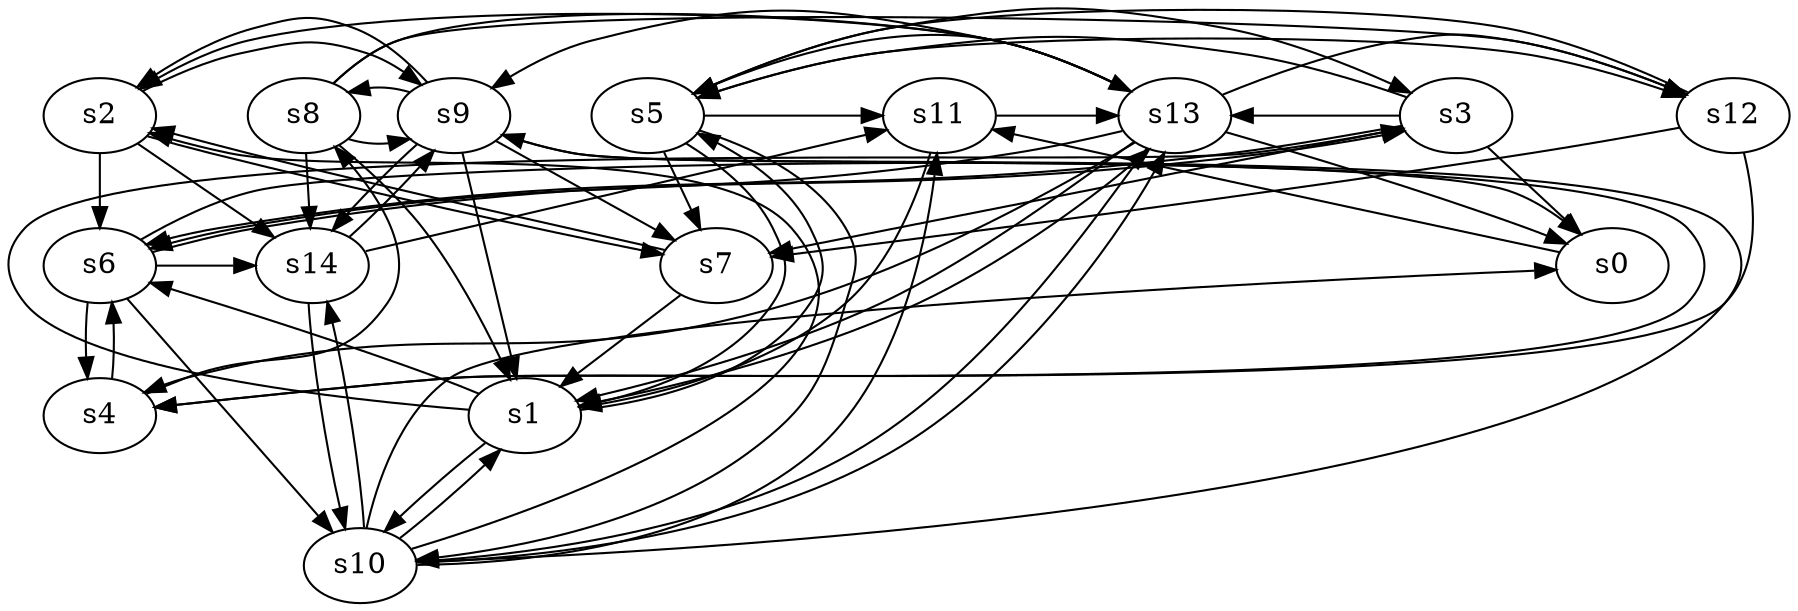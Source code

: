 digraph game_0688_complex_15 {
    s0 [name="s0", player=1];
    s1 [name="s1", player=0, target=1];
    s2 [name="s2", player=0];
    s3 [name="s3", player=1, target=1];
    s4 [name="s4", player=0];
    s5 [name="s5", player=1];
    s6 [name="s6", player=0];
    s7 [name="s7", player=0];
    s8 [name="s8", player=1];
    s9 [name="s9", player=0];
    s10 [name="s10", player=1];
    s11 [name="s11", player=1, target=1];
    s12 [name="s12", player=1, target=1];
    s13 [name="s13", player=1, target=1];
    s14 [name="s14", player=1, target=1];

    s0 -> s11 [constraint="time % 4 == 1 || time % 5 == 2"];
    s1 -> s3 [constraint="time % 3 == 1 && time % 4 == 3"];
    s1 -> s5 [constraint="!(time % 4 == 0)"];
    s1 -> s6 [constraint="!(time % 6 == 2)"];
    s1 -> s10;
    s1 -> s13 [constraint="time % 5 == 4 || time % 3 == 0"];
    s2 -> s6;
    s2 -> s7 [constraint="time % 4 == 0"];
    s2 -> s9 [constraint="time == 5 || time == 14 || time == 15"];
    s2 -> s14 [constraint="!(time % 4 == 2)"];
    s3 -> s0;
    s3 -> s5 [constraint="time == 1 || time == 2 || time == 8 || time == 13 || time == 27"];
    s3 -> s6 [constraint="!(time % 6 == 5)"];
    s3 -> s7;
    s3 -> s13 [constraint="time == 3 || time == 4 || time == 5 || time == 11 || time == 14"];
    s4 -> s6 [constraint="!(time % 3 == 0)"];
    s4 -> s8 [constraint="time % 4 == 1 || time % 3 == 2"];
    s5 -> s1 [constraint="time % 3 == 1 && time % 4 == 0"];
    s5 -> s3 [constraint="time % 4 == 2 || time % 5 == 2"];
    s5 -> s7 [constraint="time % 3 == 0 || time % 5 == 0"];
    s5 -> s10 [constraint="!(time % 5 == 3)"];
    s5 -> s11 [constraint="!(time % 6 == 0)"];
    s5 -> s12 [constraint="time % 6 == 5"];
    s6 -> s0 [constraint="time % 5 == 3 || time % 3 == 0"];
    s6 -> s3 [constraint="!(time % 6 == 5)"];
    s6 -> s4;
    s6 -> s10 [constraint="!(time % 2 == 0)"];
    s6 -> s14 [constraint="!(time % 4 == 1)"];
    s7 -> s1;
    s7 -> s2 [constraint="time == 16 || time == 17"];
    s8 -> s1 [constraint="!(time % 5 == 3)"];
    s8 -> s9 [constraint="time % 4 == 3 && time % 4 == 2"];
    s8 -> s12 [constraint="time % 4 == 0 || time % 5 == 4"];
    s8 -> s13 [constraint="!(time % 3 == 2)"];
    s8 -> s14;
    s9 -> s1;
    s9 -> s2 [constraint="time == 5 || time == 8 || time == 16 || time == 19 || time == 21"];
    s9 -> s4 [constraint="time == 2 || time == 16 || time == 24"];
    s9 -> s7;
    s9 -> s8 [constraint="time % 5 == 0 || time % 2 == 1"];
    s9 -> s14;
    s10 -> s0 [constraint="time % 2 == 1 && time % 3 == 2"];
    s10 -> s1 [constraint="time == 8 || time == 11 || time == 14 || time == 15 || time == 17"];
    s10 -> s2 [constraint="time % 4 == 0 || time % 5 == 2"];
    s10 -> s9 [constraint="time % 4 == 2"];
    s10 -> s11 [constraint="time == 6"];
    s10 -> s13 [constraint="time % 2 == 1 && time % 3 == 0"];
    s10 -> s14 [constraint="time == 11"];
    s11 -> s1 [constraint="time % 8 == 2"];
    s11 -> s13 [constraint="time == 5 || time == 11 || time == 15 || time == 16"];
    s12 -> s4 [constraint="time % 4 == 2 && time % 4 == 0"];
    s12 -> s5 [constraint="time % 7 == 4"];
    s12 -> s7 [constraint="time % 7 == 1"];
    s13 -> s0 [constraint="time % 3 == 2 || time % 3 == 0"];
    s13 -> s1 [constraint="time % 5 == 0 || time % 4 == 1"];
    s13 -> s2 [constraint="time % 3 == 2"];
    s13 -> s4 [constraint="time % 2 == 1 && time % 3 == 0"];
    s13 -> s5 [constraint="time % 4 == 2 && time % 3 == 2"];
    s13 -> s6 [constraint="time % 2 == 0"];
    s13 -> s9 [constraint="time % 2 == 1 && time % 3 == 2"];
    s13 -> s10 [constraint="!(time % 4 == 0)"];
    s13 -> s12 [constraint="!(time % 3 == 1)"];
    s14 -> s9 [constraint="time % 3 == 1 || time % 3 == 2"];
    s14 -> s10;
    s14 -> s11 [constraint="time % 3 == 1 && time % 5 == 2"];
}
